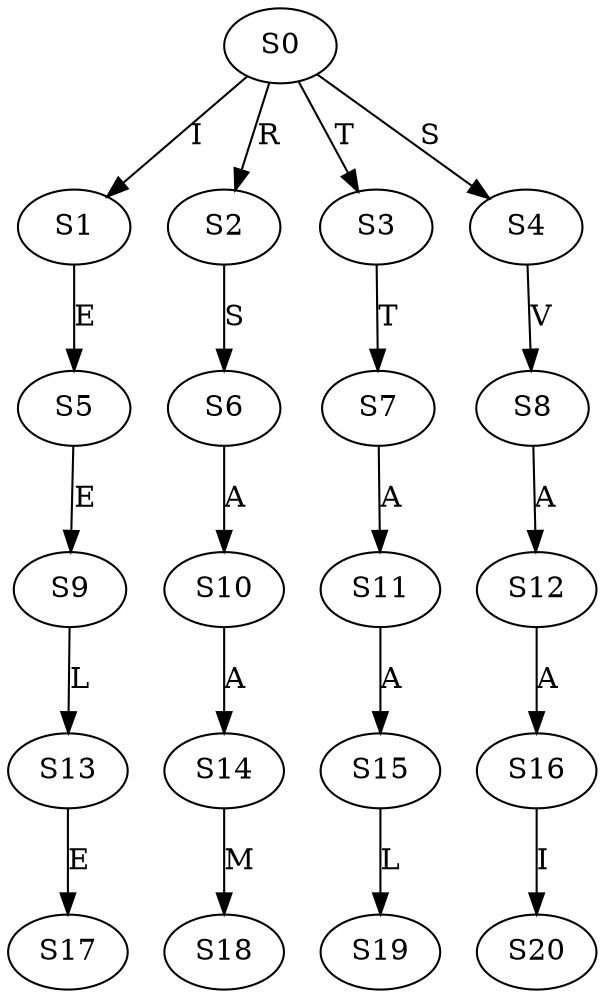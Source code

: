 strict digraph  {
	S0 -> S1 [ label = I ];
	S0 -> S2 [ label = R ];
	S0 -> S3 [ label = T ];
	S0 -> S4 [ label = S ];
	S1 -> S5 [ label = E ];
	S2 -> S6 [ label = S ];
	S3 -> S7 [ label = T ];
	S4 -> S8 [ label = V ];
	S5 -> S9 [ label = E ];
	S6 -> S10 [ label = A ];
	S7 -> S11 [ label = A ];
	S8 -> S12 [ label = A ];
	S9 -> S13 [ label = L ];
	S10 -> S14 [ label = A ];
	S11 -> S15 [ label = A ];
	S12 -> S16 [ label = A ];
	S13 -> S17 [ label = E ];
	S14 -> S18 [ label = M ];
	S15 -> S19 [ label = L ];
	S16 -> S20 [ label = I ];
}
